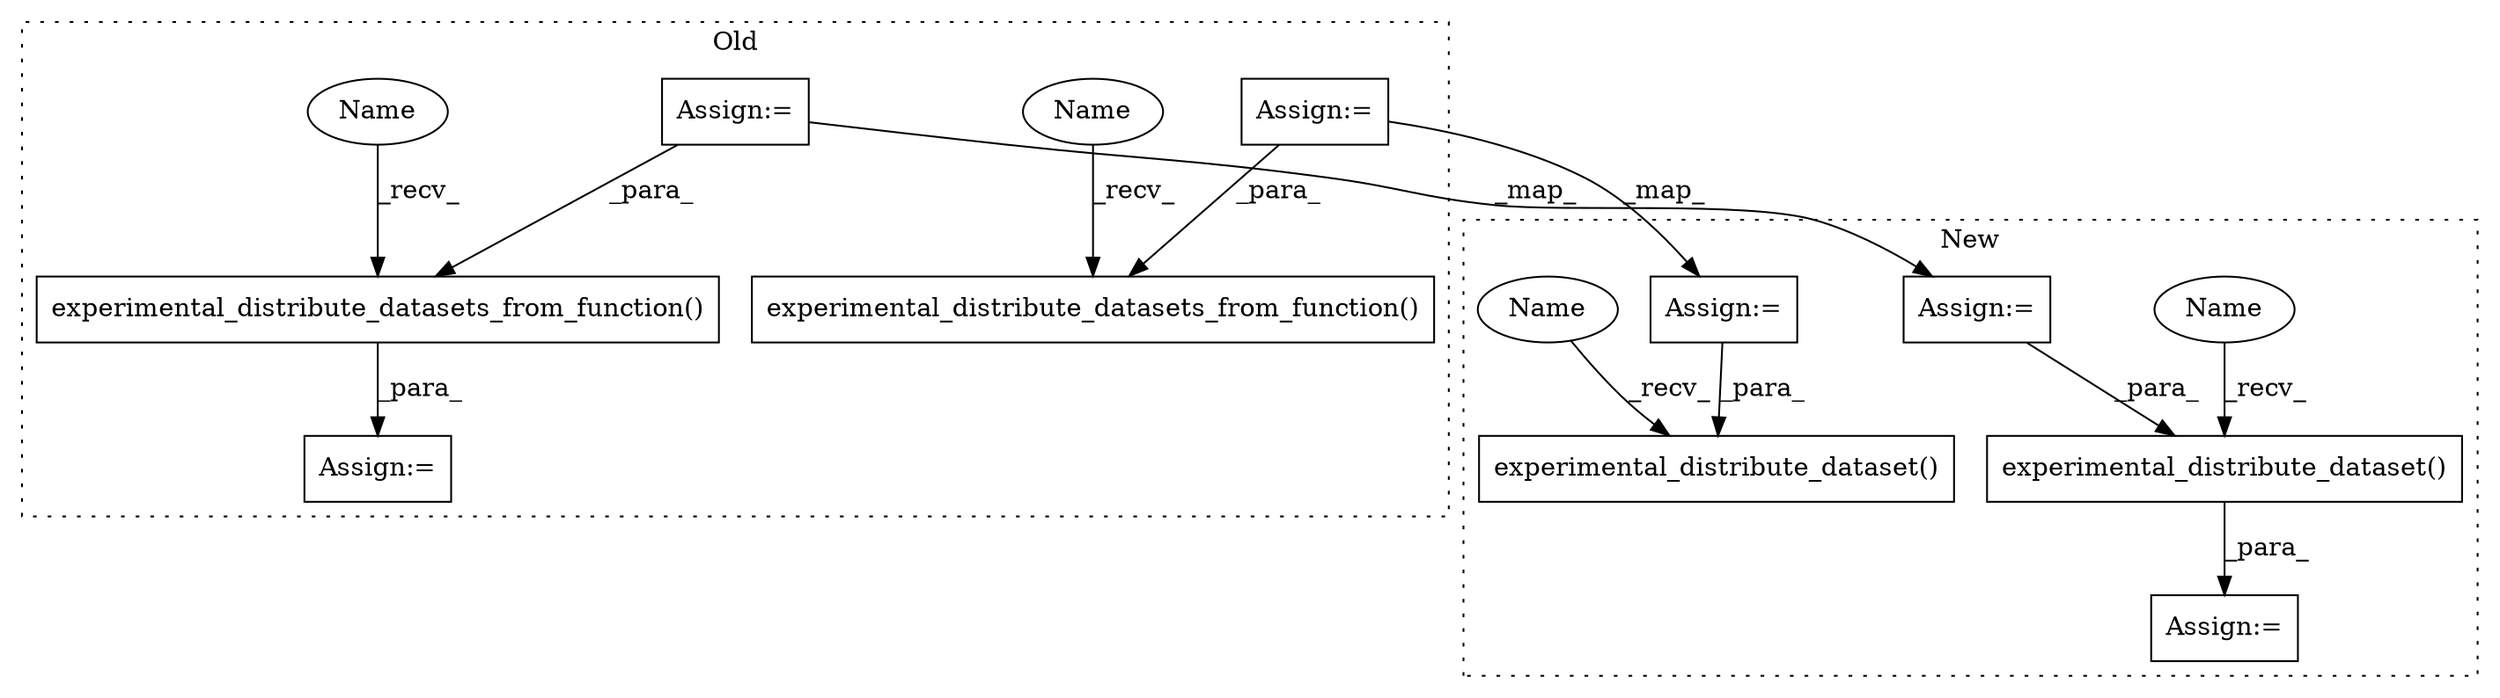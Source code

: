digraph G {
subgraph cluster0 {
1 [label="experimental_distribute_datasets_from_function()" a="75" s="9712,9789" l="63,1" shape="box"];
5 [label="experimental_distribute_datasets_from_function()" a="75" s="9826,9912" l="67,1" shape="box"];
6 [label="Assign:=" a="68" s="9532" l="3" shape="box"];
9 [label="Assign:=" a="68" s="9270" l="3" shape="box"];
10 [label="Assign:=" a="68" s="9709" l="3" shape="box"];
13 [label="Name" a="87" s="9826" l="8" shape="ellipse"];
14 [label="Name" a="87" s="9712" l="8" shape="ellipse"];
label = "Old";
style="dotted";
}
subgraph cluster1 {
2 [label="experimental_distribute_dataset()" a="75" s="10058,10112" l="41,1" shape="box"];
3 [label="Assign:=" a="68" s="10055" l="3" shape="box"];
4 [label="experimental_distribute_dataset()" a="75" s="10149,10208" l="41,1" shape="box"];
7 [label="Assign:=" a="68" s="9889" l="3" shape="box"];
8 [label="Assign:=" a="68" s="9688" l="3" shape="box"];
11 [label="Name" a="87" s="10058" l="8" shape="ellipse"];
12 [label="Name" a="87" s="10149" l="8" shape="ellipse"];
label = "New";
style="dotted";
}
1 -> 10 [label="_para_"];
2 -> 3 [label="_para_"];
6 -> 5 [label="_para_"];
6 -> 7 [label="_map_"];
7 -> 4 [label="_para_"];
8 -> 2 [label="_para_"];
9 -> 1 [label="_para_"];
9 -> 8 [label="_map_"];
11 -> 2 [label="_recv_"];
12 -> 4 [label="_recv_"];
13 -> 5 [label="_recv_"];
14 -> 1 [label="_recv_"];
}